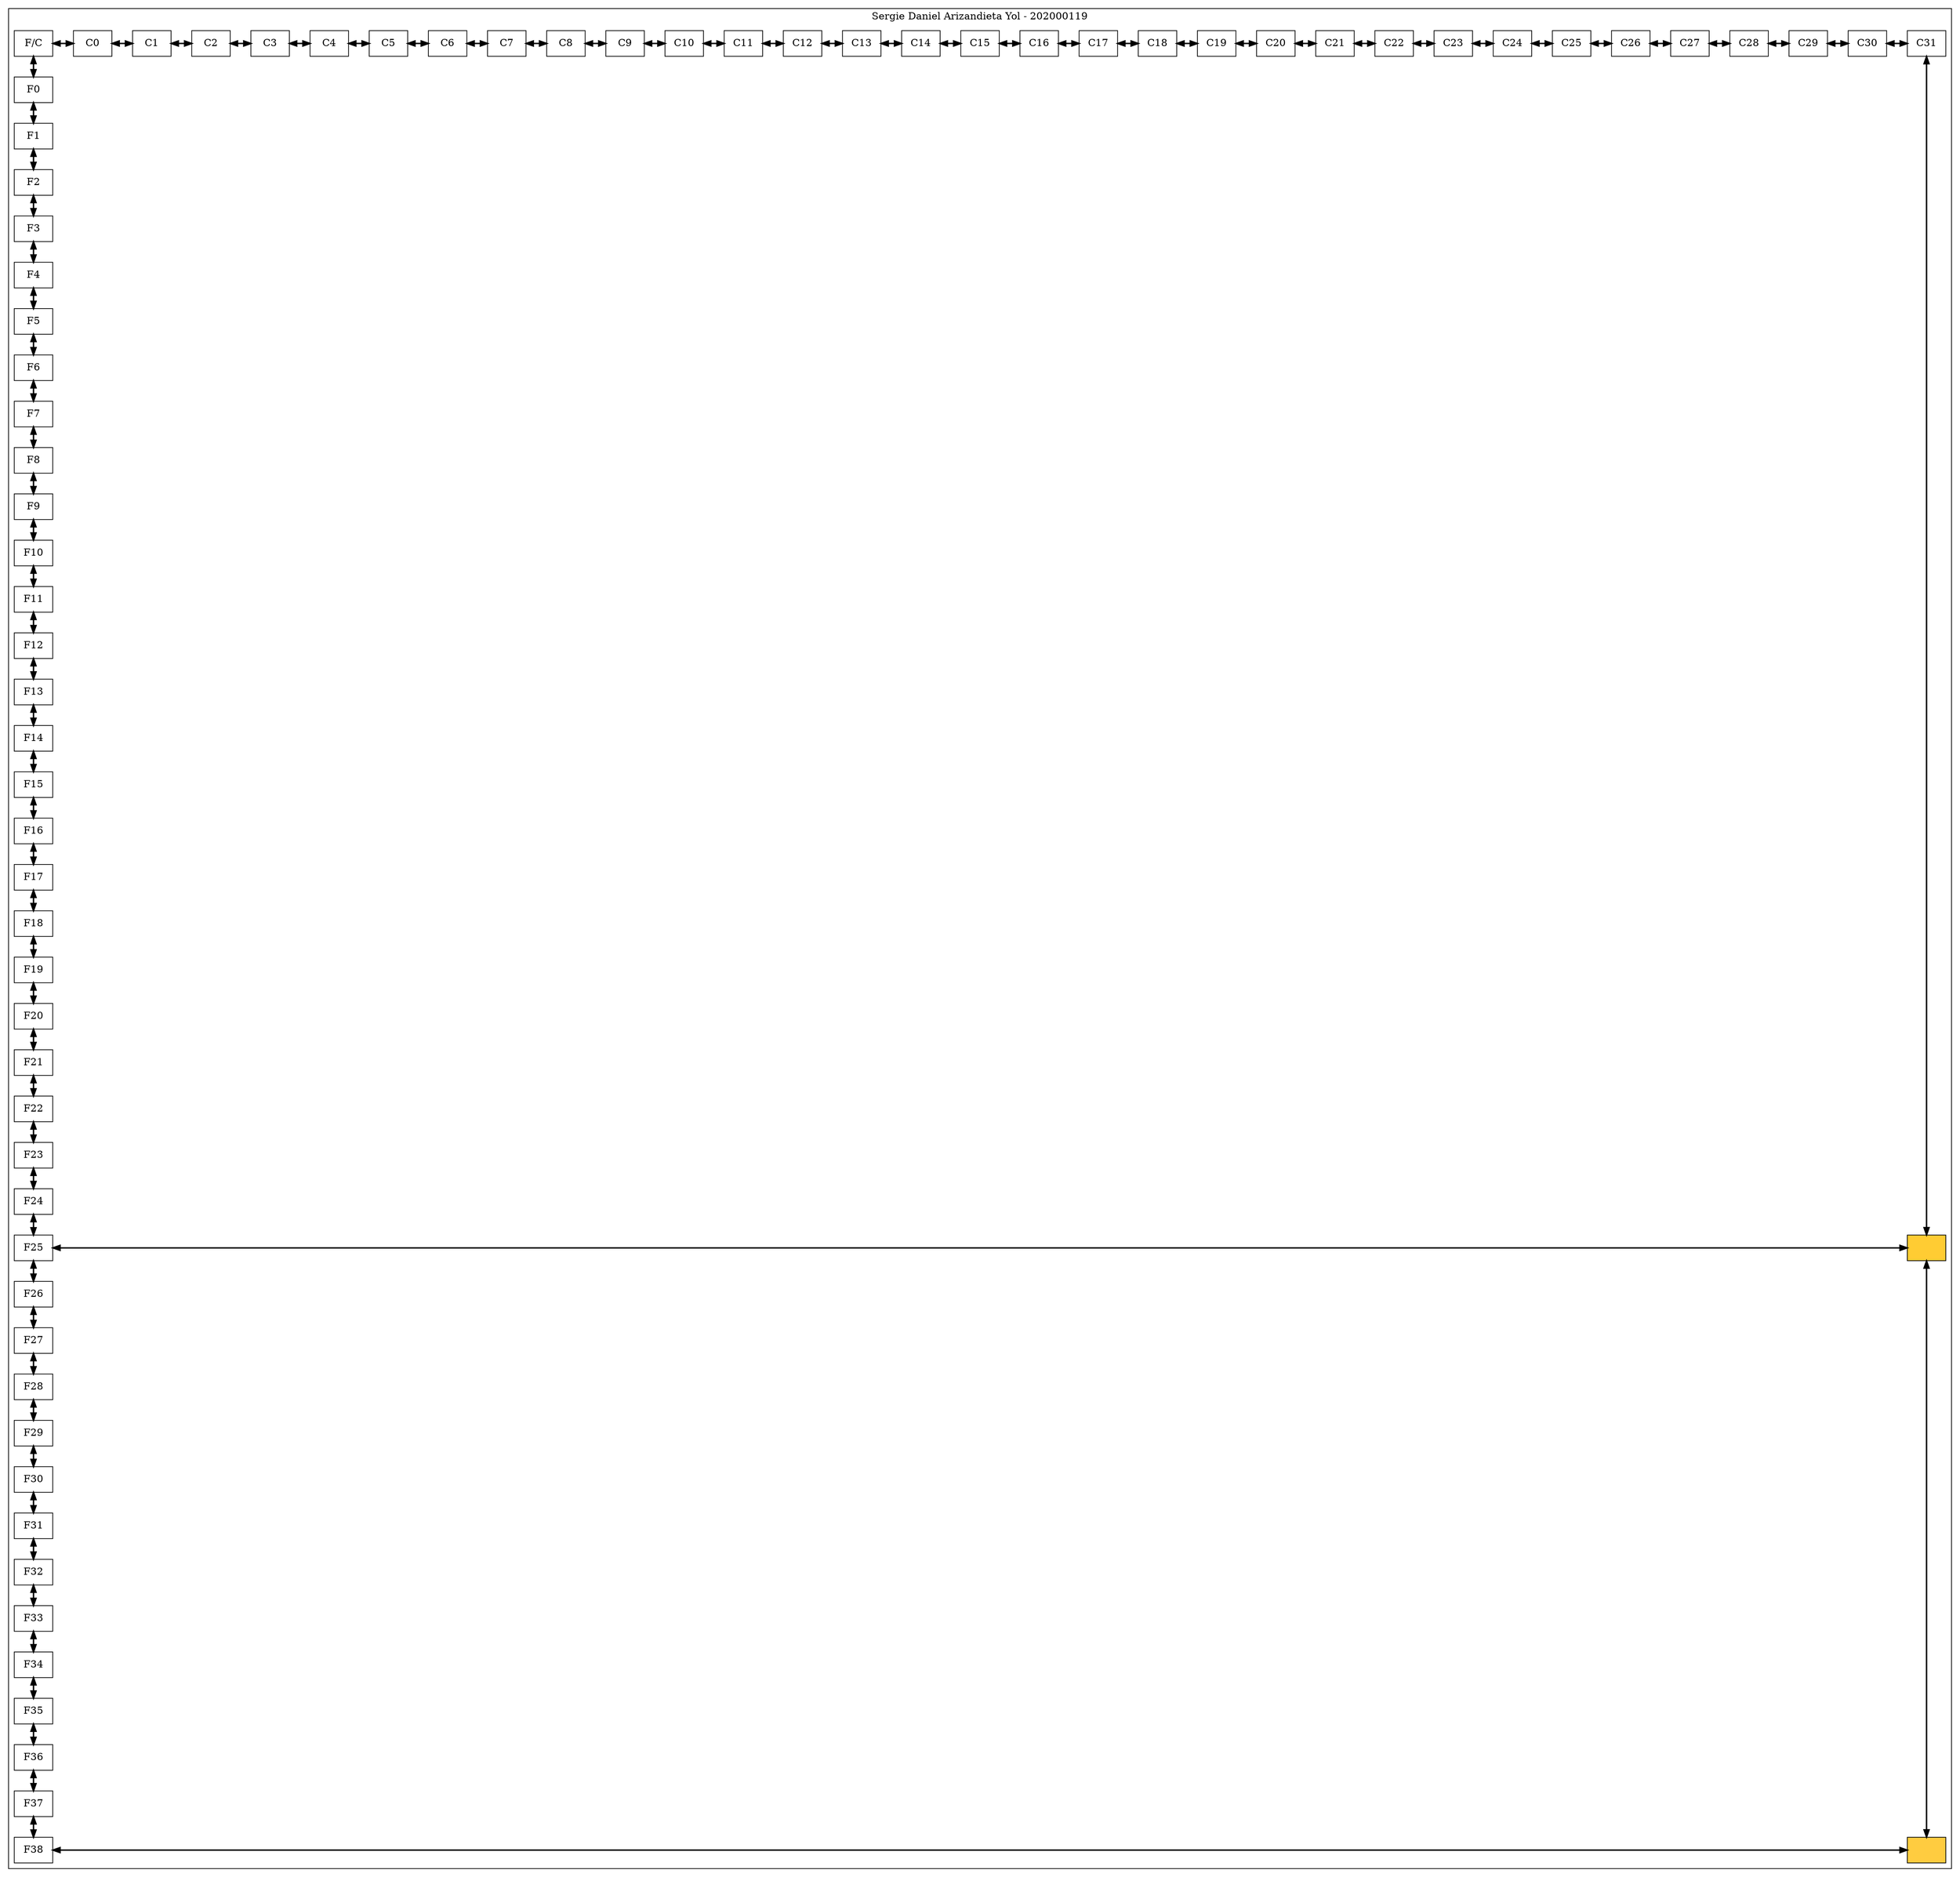 digraph L{
    nodesep=0.4 
    ranksep=0.4;
node[shape=box fillcolor="#A181FF" style =filled]
subgraph cluster_p{
    edge[style = "bold", dir= "both"]
label= "Sergie Daniel Arizandieta Yol - 202000119"bgcolor = "#FFFFFF"
raiz[label = "F/C" fillcolor="#FFFFFF" group=0]
Columna0[ label="C0" fillcolor="#FFFFFF" group=1 ];
raiz->Columna0;
Columna0->Columna1/* [ arrowsize=0 style= invisible   ]*/
Columna1[ label="C1" fillcolor="#FFFFFF" group=2 ];
Columna1->Columna2
Columna2[ label="C2" fillcolor="#FFFFFF" group=3 ];
Columna2->Columna3
Columna3[ label="C3" fillcolor="#FFFFFF" group=4 ];
Columna3->Columna4
Columna4[ label="C4" fillcolor="#FFFFFF" group=5 ];
Columna4->Columna5
Columna5[ label="C5" fillcolor="#FFFFFF" group=6 ];
Columna5->Columna6
Columna6[ label="C6" fillcolor="#FFFFFF" group=7 ];
Columna6->Columna7
Columna7[ label="C7" fillcolor="#FFFFFF" group=8 ];
Columna7->Columna8
Columna8[ label="C8" fillcolor="#FFFFFF" group=9 ];
Columna8->Columna9
Columna9[ label="C9" fillcolor="#FFFFFF" group=10 ];
Columna9->Columna10
Columna10[ label="C10" fillcolor="#FFFFFF" group=11 ];
Columna10->Columna11
Columna11[ label="C11" fillcolor="#FFFFFF" group=12 ];
Columna11->Columna12
Columna12[ label="C12" fillcolor="#FFFFFF" group=13 ];
Columna12->Columna13
Columna13[ label="C13" fillcolor="#FFFFFF" group=14 ];
Columna13->Columna14
Columna14[ label="C14" fillcolor="#FFFFFF" group=15 ];
Columna14->Columna15
Columna15[ label="C15" fillcolor="#FFFFFF" group=16 ];
Columna15->Columna16
Columna16[ label="C16" fillcolor="#FFFFFF" group=17 ];
Columna16->Columna17
Columna17[ label="C17" fillcolor="#FFFFFF" group=18 ];
Columna17->Columna18
Columna18[ label="C18" fillcolor="#FFFFFF" group=19 ];
Columna18->Columna19
Columna19[ label="C19" fillcolor="#FFFFFF" group=20 ];
Columna19->Columna20
Columna20[ label="C20" fillcolor="#FFFFFF" group=21 ];
Columna20->Columna21
Columna21[ label="C21" fillcolor="#FFFFFF" group=22 ];
Columna21->Columna22
Columna22[ label="C22" fillcolor="#FFFFFF" group=23 ];
Columna22->Columna23
Columna23[ label="C23" fillcolor="#FFFFFF" group=24 ];
Columna23->Columna24
Columna24[ label="C24" fillcolor="#FFFFFF" group=25 ];
Columna24->Columna25
Columna25[ label="C25" fillcolor="#FFFFFF" group=26 ];
Columna25->Columna26
Columna26[ label="C26" fillcolor="#FFFFFF" group=27 ];
Columna26->Columna27
Columna27[ label="C27" fillcolor="#FFFFFF" group=28 ];
Columna27->Columna28
Columna28[ label="C28" fillcolor="#FFFFFF" group=29 ];
Columna28->Columna29
Columna29[ label="C29" fillcolor="#FFFFFF" group=30 ];
Columna29->Columna30
Columna30[ label="C30" fillcolor="#FFFFFF" group=31 ];
Columna30->Columna31
Columna31[ label="C31" fillcolor="#FFFFFF" group=32 ];
{rank=same;raiz;Columna0;Columna1;Columna2;Columna3;Columna4;Columna5;Columna6;Columna7;Columna8;Columna9;Columna10;Columna11;Columna12;Columna13;Columna14;Columna15;Columna16;Columna17;Columna18;Columna19;Columna20;Columna21;Columna22;Columna23;Columna24;Columna25;Columna26;Columna27;Columna28;Columna29;Columna30;Columna31;}
Fila0[ label="F0" fillcolor="#FFFFFF" group=0 ];
raiz->Fila0;
Fila0->Fila1
Fila1[ label="F1" fillcolor="#FFFFFF" group=0 ];
Fila1->Fila2
Fila2[ label="F2" fillcolor="#FFFFFF" group=0 ];
Fila2->Fila3
Fila3[ label="F3" fillcolor="#FFFFFF" group=0 ];
Fila3->Fila4
Fila4[ label="F4" fillcolor="#FFFFFF" group=0 ];
Fila4->Fila5
Fila5[ label="F5" fillcolor="#FFFFFF" group=0 ];
Fila5->Fila6
Fila6[ label="F6" fillcolor="#FFFFFF" group=0 ];
Fila6->Fila7
Fila7[ label="F7" fillcolor="#FFFFFF" group=0 ];
Fila7->Fila8
Fila8[ label="F8" fillcolor="#FFFFFF" group=0 ];
Fila8->Fila9
Fila9[ label="F9" fillcolor="#FFFFFF" group=0 ];
Fila9->Fila10
Fila10[ label="F10" fillcolor="#FFFFFF" group=0 ];
Fila10->Fila11
Fila11[ label="F11" fillcolor="#FFFFFF" group=0 ];
Fila11->Fila12
Fila12[ label="F12" fillcolor="#FFFFFF" group=0 ];
Fila12->Fila13
Fila13[ label="F13" fillcolor="#FFFFFF" group=0 ];
Fila13->Fila14
Fila14[ label="F14" fillcolor="#FFFFFF" group=0 ];
Fila14->Fila15
Fila15[ label="F15" fillcolor="#FFFFFF" group=0 ];
Fila15->Fila16
Fila16[ label="F16" fillcolor="#FFFFFF" group=0 ];
Fila16->Fila17
Fila17[ label="F17" fillcolor="#FFFFFF" group=0 ];
Fila17->Fila18
Fila18[ label="F18" fillcolor="#FFFFFF" group=0 ];
Fila18->Fila19
Fila19[ label="F19" fillcolor="#FFFFFF" group=0 ];
Fila19->Fila20
Fila20[ label="F20" fillcolor="#FFFFFF" group=0 ];
Fila20->Fila21
Fila21[ label="F21" fillcolor="#FFFFFF" group=0 ];
Fila21->Fila22
Fila22[ label="F22" fillcolor="#FFFFFF" group=0 ];
Fila22->Fila23
Fila23[ label="F23" fillcolor="#FFFFFF" group=0 ];
Fila23->Fila24
Fila24[ label="F24" fillcolor="#FFFFFF" group=0 ];
Fila24->Fila25
Fila25[ label="F25" fillcolor="#FFFFFF" group=0 ];
Fila25->Fila26
Fila26[ label="F26" fillcolor="#FFFFFF" group=0 ];
Fila26->Fila27
Fila27[ label="F27" fillcolor="#FFFFFF" group=0 ];
Fila27->Fila28
Fila28[ label="F28" fillcolor="#FFFFFF" group=0 ];
Fila28->Fila29
Fila29[ label="F29" fillcolor="#FFFFFF" group=0 ];
Fila29->Fila30
Fila30[ label="F30" fillcolor="#FFFFFF" group=0 ];
Fila30->Fila31
Fila31[ label="F31" fillcolor="#FFFFFF" group=0 ];
Fila31->Fila32
Fila32[ label="F32" fillcolor="#FFFFFF" group=0 ];
Fila32->Fila33
Fila33[ label="F33" fillcolor="#FFFFFF" group=0 ];
Fila33->Fila34
Fila34[ label="F34" fillcolor="#FFFFFF" group=0 ];
Fila34->Fila35
Fila35[ label="F35" fillcolor="#FFFFFF" group=0 ];
Fila35->Fila36
Fila36[ label="F36" fillcolor="#FFFFFF" group=0 ];
Fila36->Fila37
Fila37[ label="F37" fillcolor="#FFFFFF" group=0 ];
Fila37->Fila38
Fila38[ label="F38" fillcolor="#FFFFFF" group=0 ];


Nodo31_25[label="	" fillcolor="#FFCC33" group=32];
Fila25->Nodo31_25;
Columna31->Nodo31_25;
{rank=same;Fila25;Nodo31_25;}
Nodo31_38[label="	" fillcolor="#FFCC40" group=32];
Fila38->Nodo31_38;
Nodo31_25->Nodo31_38;
{rank=same;Fila38;Nodo31_38;}

}}
